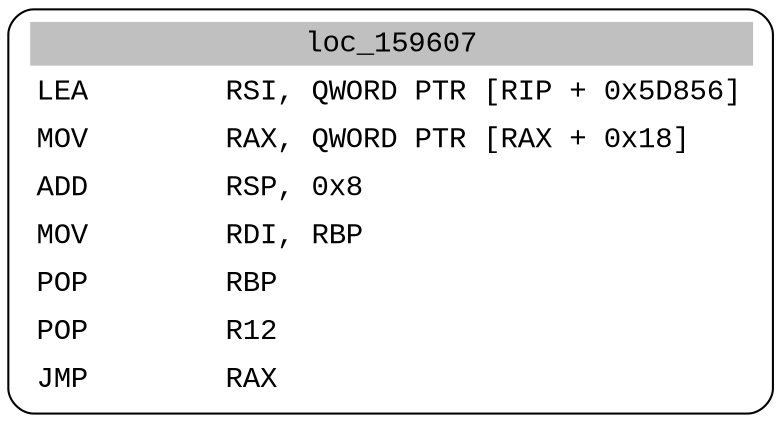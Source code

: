 digraph asm_graph {
1941 [
shape="Mrecord" fontname="Courier New"label =<<table border="0" cellborder="0" cellpadding="3"><tr><td align="center" colspan="2" bgcolor="grey">loc_159607</td></tr><tr><td align="left">LEA        RSI, QWORD PTR [RIP + 0x5D856]</td></tr><tr><td align="left">MOV        RAX, QWORD PTR [RAX + 0x18]</td></tr><tr><td align="left">ADD        RSP, 0x8</td></tr><tr><td align="left">MOV        RDI, RBP</td></tr><tr><td align="left">POP        RBP</td></tr><tr><td align="left">POP        R12</td></tr><tr><td align="left">JMP        RAX</td></tr></table>> ];
}